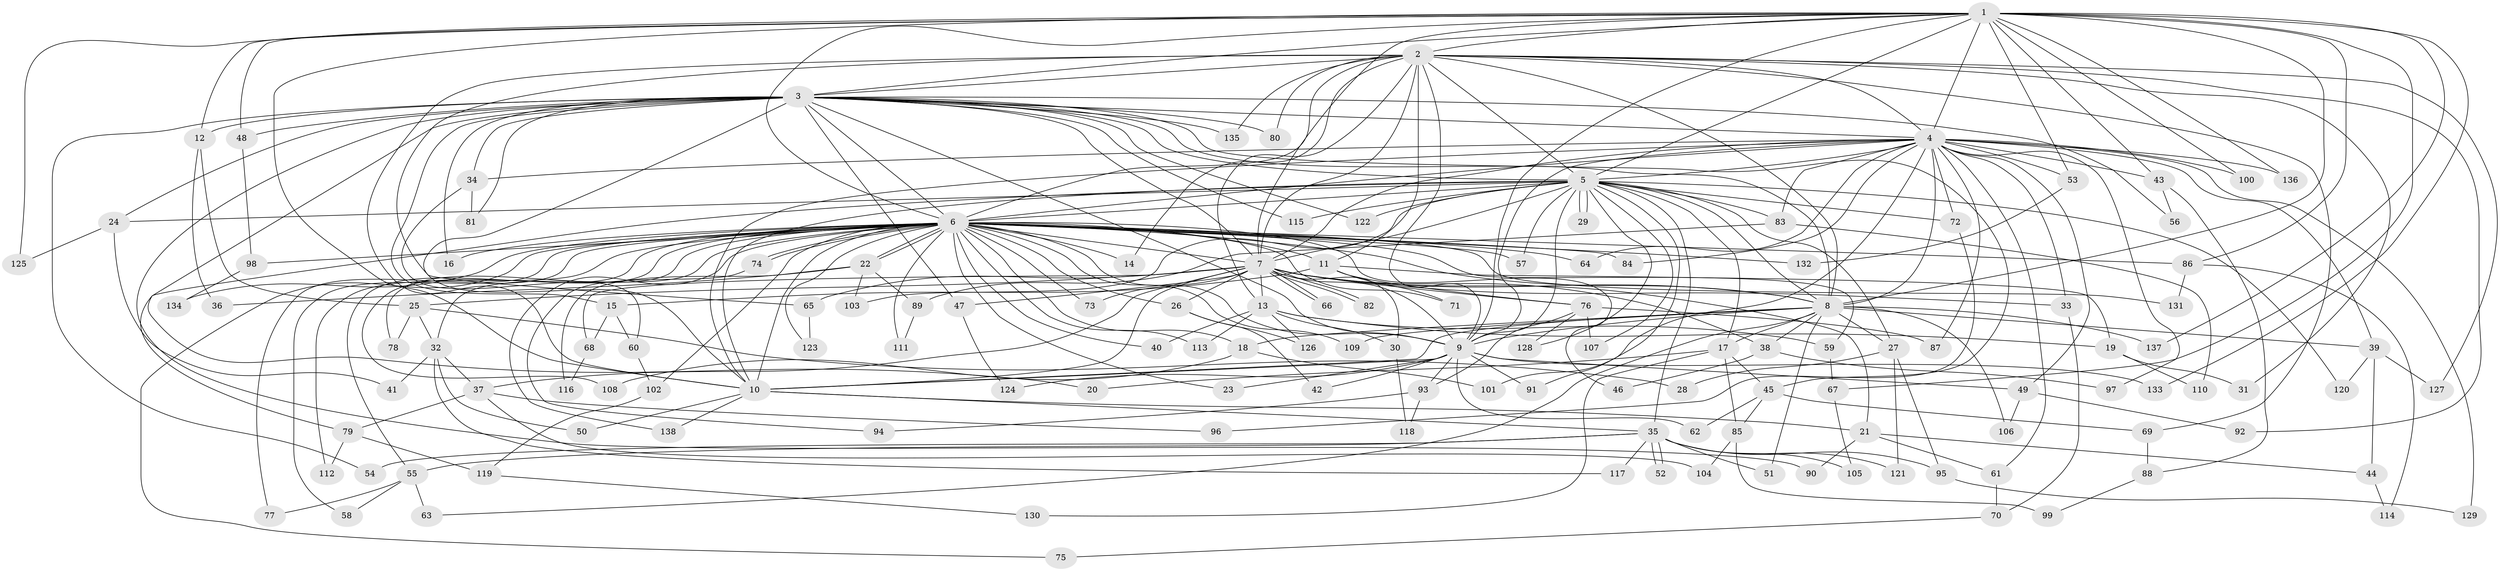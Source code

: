 // coarse degree distribution, {30: 0.010309278350515464, 20: 0.010309278350515464, 4: 0.14432989690721648, 37: 0.010309278350515464, 2: 0.38144329896907214, 6: 0.030927835051546393, 5: 0.09278350515463918, 3: 0.18556701030927836, 8: 0.010309278350515464, 9: 0.010309278350515464, 1: 0.061855670103092786, 21: 0.010309278350515464, 15: 0.010309278350515464, 22: 0.010309278350515464, 14: 0.010309278350515464, 19: 0.010309278350515464}
// Generated by graph-tools (version 1.1) at 2025/36/03/04/25 23:36:29]
// undirected, 138 vertices, 301 edges
graph export_dot {
  node [color=gray90,style=filled];
  1;
  2;
  3;
  4;
  5;
  6;
  7;
  8;
  9;
  10;
  11;
  12;
  13;
  14;
  15;
  16;
  17;
  18;
  19;
  20;
  21;
  22;
  23;
  24;
  25;
  26;
  27;
  28;
  29;
  30;
  31;
  32;
  33;
  34;
  35;
  36;
  37;
  38;
  39;
  40;
  41;
  42;
  43;
  44;
  45;
  46;
  47;
  48;
  49;
  50;
  51;
  52;
  53;
  54;
  55;
  56;
  57;
  58;
  59;
  60;
  61;
  62;
  63;
  64;
  65;
  66;
  67;
  68;
  69;
  70;
  71;
  72;
  73;
  74;
  75;
  76;
  77;
  78;
  79;
  80;
  81;
  82;
  83;
  84;
  85;
  86;
  87;
  88;
  89;
  90;
  91;
  92;
  93;
  94;
  95;
  96;
  97;
  98;
  99;
  100;
  101;
  102;
  103;
  104;
  105;
  106;
  107;
  108;
  109;
  110;
  111;
  112;
  113;
  114;
  115;
  116;
  117;
  118;
  119;
  120;
  121;
  122;
  123;
  124;
  125;
  126;
  127;
  128;
  129;
  130;
  131;
  132;
  133;
  134;
  135;
  136;
  137;
  138;
  1 -- 2;
  1 -- 3;
  1 -- 4;
  1 -- 5;
  1 -- 6;
  1 -- 7;
  1 -- 8;
  1 -- 9;
  1 -- 10;
  1 -- 12;
  1 -- 43;
  1 -- 48;
  1 -- 53;
  1 -- 67;
  1 -- 86;
  1 -- 100;
  1 -- 125;
  1 -- 133;
  1 -- 136;
  1 -- 137;
  2 -- 3;
  2 -- 4;
  2 -- 5;
  2 -- 6;
  2 -- 7;
  2 -- 8;
  2 -- 9;
  2 -- 10;
  2 -- 11;
  2 -- 13;
  2 -- 14;
  2 -- 31;
  2 -- 65;
  2 -- 69;
  2 -- 80;
  2 -- 92;
  2 -- 127;
  2 -- 135;
  3 -- 4;
  3 -- 5;
  3 -- 6;
  3 -- 7;
  3 -- 8;
  3 -- 9;
  3 -- 10;
  3 -- 12;
  3 -- 15;
  3 -- 16;
  3 -- 20;
  3 -- 24;
  3 -- 34;
  3 -- 45;
  3 -- 47;
  3 -- 48;
  3 -- 54;
  3 -- 56;
  3 -- 80;
  3 -- 81;
  3 -- 90;
  3 -- 115;
  3 -- 122;
  3 -- 135;
  4 -- 5;
  4 -- 6;
  4 -- 7;
  4 -- 8;
  4 -- 9;
  4 -- 10;
  4 -- 33;
  4 -- 34;
  4 -- 39;
  4 -- 43;
  4 -- 49;
  4 -- 53;
  4 -- 61;
  4 -- 64;
  4 -- 72;
  4 -- 83;
  4 -- 84;
  4 -- 87;
  4 -- 97;
  4 -- 100;
  4 -- 101;
  4 -- 129;
  4 -- 136;
  5 -- 6;
  5 -- 7;
  5 -- 8;
  5 -- 9;
  5 -- 10;
  5 -- 17;
  5 -- 24;
  5 -- 27;
  5 -- 29;
  5 -- 29;
  5 -- 35;
  5 -- 57;
  5 -- 72;
  5 -- 79;
  5 -- 83;
  5 -- 91;
  5 -- 103;
  5 -- 107;
  5 -- 115;
  5 -- 120;
  5 -- 122;
  5 -- 128;
  6 -- 7;
  6 -- 8;
  6 -- 9;
  6 -- 10;
  6 -- 11;
  6 -- 14;
  6 -- 16;
  6 -- 18;
  6 -- 22;
  6 -- 22;
  6 -- 23;
  6 -- 26;
  6 -- 32;
  6 -- 40;
  6 -- 46;
  6 -- 55;
  6 -- 57;
  6 -- 58;
  6 -- 59;
  6 -- 64;
  6 -- 71;
  6 -- 73;
  6 -- 74;
  6 -- 74;
  6 -- 75;
  6 -- 77;
  6 -- 78;
  6 -- 84;
  6 -- 86;
  6 -- 98;
  6 -- 102;
  6 -- 108;
  6 -- 109;
  6 -- 111;
  6 -- 112;
  6 -- 113;
  6 -- 123;
  6 -- 131;
  6 -- 132;
  6 -- 134;
  6 -- 138;
  7 -- 8;
  7 -- 9;
  7 -- 10;
  7 -- 13;
  7 -- 21;
  7 -- 25;
  7 -- 26;
  7 -- 30;
  7 -- 33;
  7 -- 37;
  7 -- 38;
  7 -- 47;
  7 -- 65;
  7 -- 66;
  7 -- 66;
  7 -- 68;
  7 -- 73;
  7 -- 76;
  7 -- 82;
  7 -- 82;
  8 -- 9;
  8 -- 10;
  8 -- 17;
  8 -- 18;
  8 -- 27;
  8 -- 38;
  8 -- 39;
  8 -- 51;
  8 -- 63;
  8 -- 106;
  8 -- 109;
  8 -- 137;
  9 -- 10;
  9 -- 23;
  9 -- 42;
  9 -- 49;
  9 -- 62;
  9 -- 91;
  9 -- 93;
  9 -- 124;
  9 -- 133;
  10 -- 21;
  10 -- 35;
  10 -- 50;
  10 -- 138;
  11 -- 15;
  11 -- 19;
  11 -- 71;
  11 -- 76;
  12 -- 25;
  12 -- 36;
  13 -- 19;
  13 -- 30;
  13 -- 40;
  13 -- 59;
  13 -- 113;
  13 -- 126;
  15 -- 60;
  15 -- 68;
  17 -- 20;
  17 -- 45;
  17 -- 85;
  17 -- 130;
  18 -- 101;
  18 -- 108;
  19 -- 31;
  19 -- 110;
  21 -- 44;
  21 -- 61;
  21 -- 90;
  22 -- 36;
  22 -- 89;
  22 -- 103;
  22 -- 116;
  24 -- 41;
  24 -- 125;
  25 -- 28;
  25 -- 32;
  25 -- 78;
  26 -- 42;
  26 -- 126;
  27 -- 28;
  27 -- 95;
  27 -- 121;
  30 -- 118;
  32 -- 37;
  32 -- 41;
  32 -- 50;
  32 -- 117;
  33 -- 70;
  34 -- 60;
  34 -- 81;
  35 -- 51;
  35 -- 52;
  35 -- 52;
  35 -- 54;
  35 -- 55;
  35 -- 95;
  35 -- 105;
  35 -- 117;
  35 -- 121;
  37 -- 79;
  37 -- 96;
  37 -- 104;
  38 -- 46;
  38 -- 97;
  39 -- 44;
  39 -- 120;
  39 -- 127;
  43 -- 56;
  43 -- 88;
  44 -- 114;
  45 -- 62;
  45 -- 69;
  45 -- 85;
  47 -- 124;
  48 -- 98;
  49 -- 92;
  49 -- 106;
  53 -- 132;
  55 -- 58;
  55 -- 63;
  55 -- 77;
  59 -- 67;
  60 -- 102;
  61 -- 70;
  65 -- 123;
  67 -- 105;
  68 -- 116;
  69 -- 88;
  70 -- 75;
  72 -- 96;
  74 -- 94;
  76 -- 87;
  76 -- 93;
  76 -- 107;
  76 -- 128;
  79 -- 112;
  79 -- 119;
  83 -- 89;
  83 -- 110;
  85 -- 99;
  85 -- 104;
  86 -- 114;
  86 -- 131;
  88 -- 99;
  89 -- 111;
  93 -- 94;
  93 -- 118;
  95 -- 129;
  98 -- 134;
  102 -- 119;
  119 -- 130;
}
